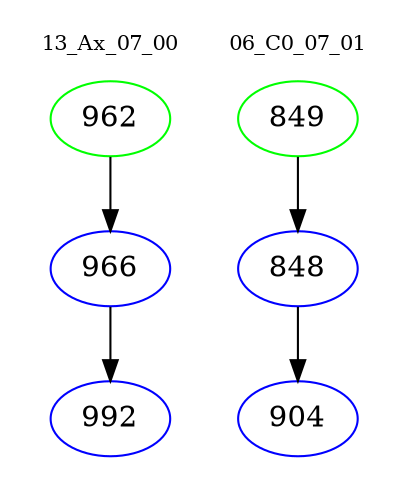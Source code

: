 digraph{
subgraph cluster_0 {
color = white
label = "13_Ax_07_00";
fontsize=10;
T0_962 [label="962", color="green"]
T0_962 -> T0_966 [color="black"]
T0_966 [label="966", color="blue"]
T0_966 -> T0_992 [color="black"]
T0_992 [label="992", color="blue"]
}
subgraph cluster_1 {
color = white
label = "06_C0_07_01";
fontsize=10;
T1_849 [label="849", color="green"]
T1_849 -> T1_848 [color="black"]
T1_848 [label="848", color="blue"]
T1_848 -> T1_904 [color="black"]
T1_904 [label="904", color="blue"]
}
}
